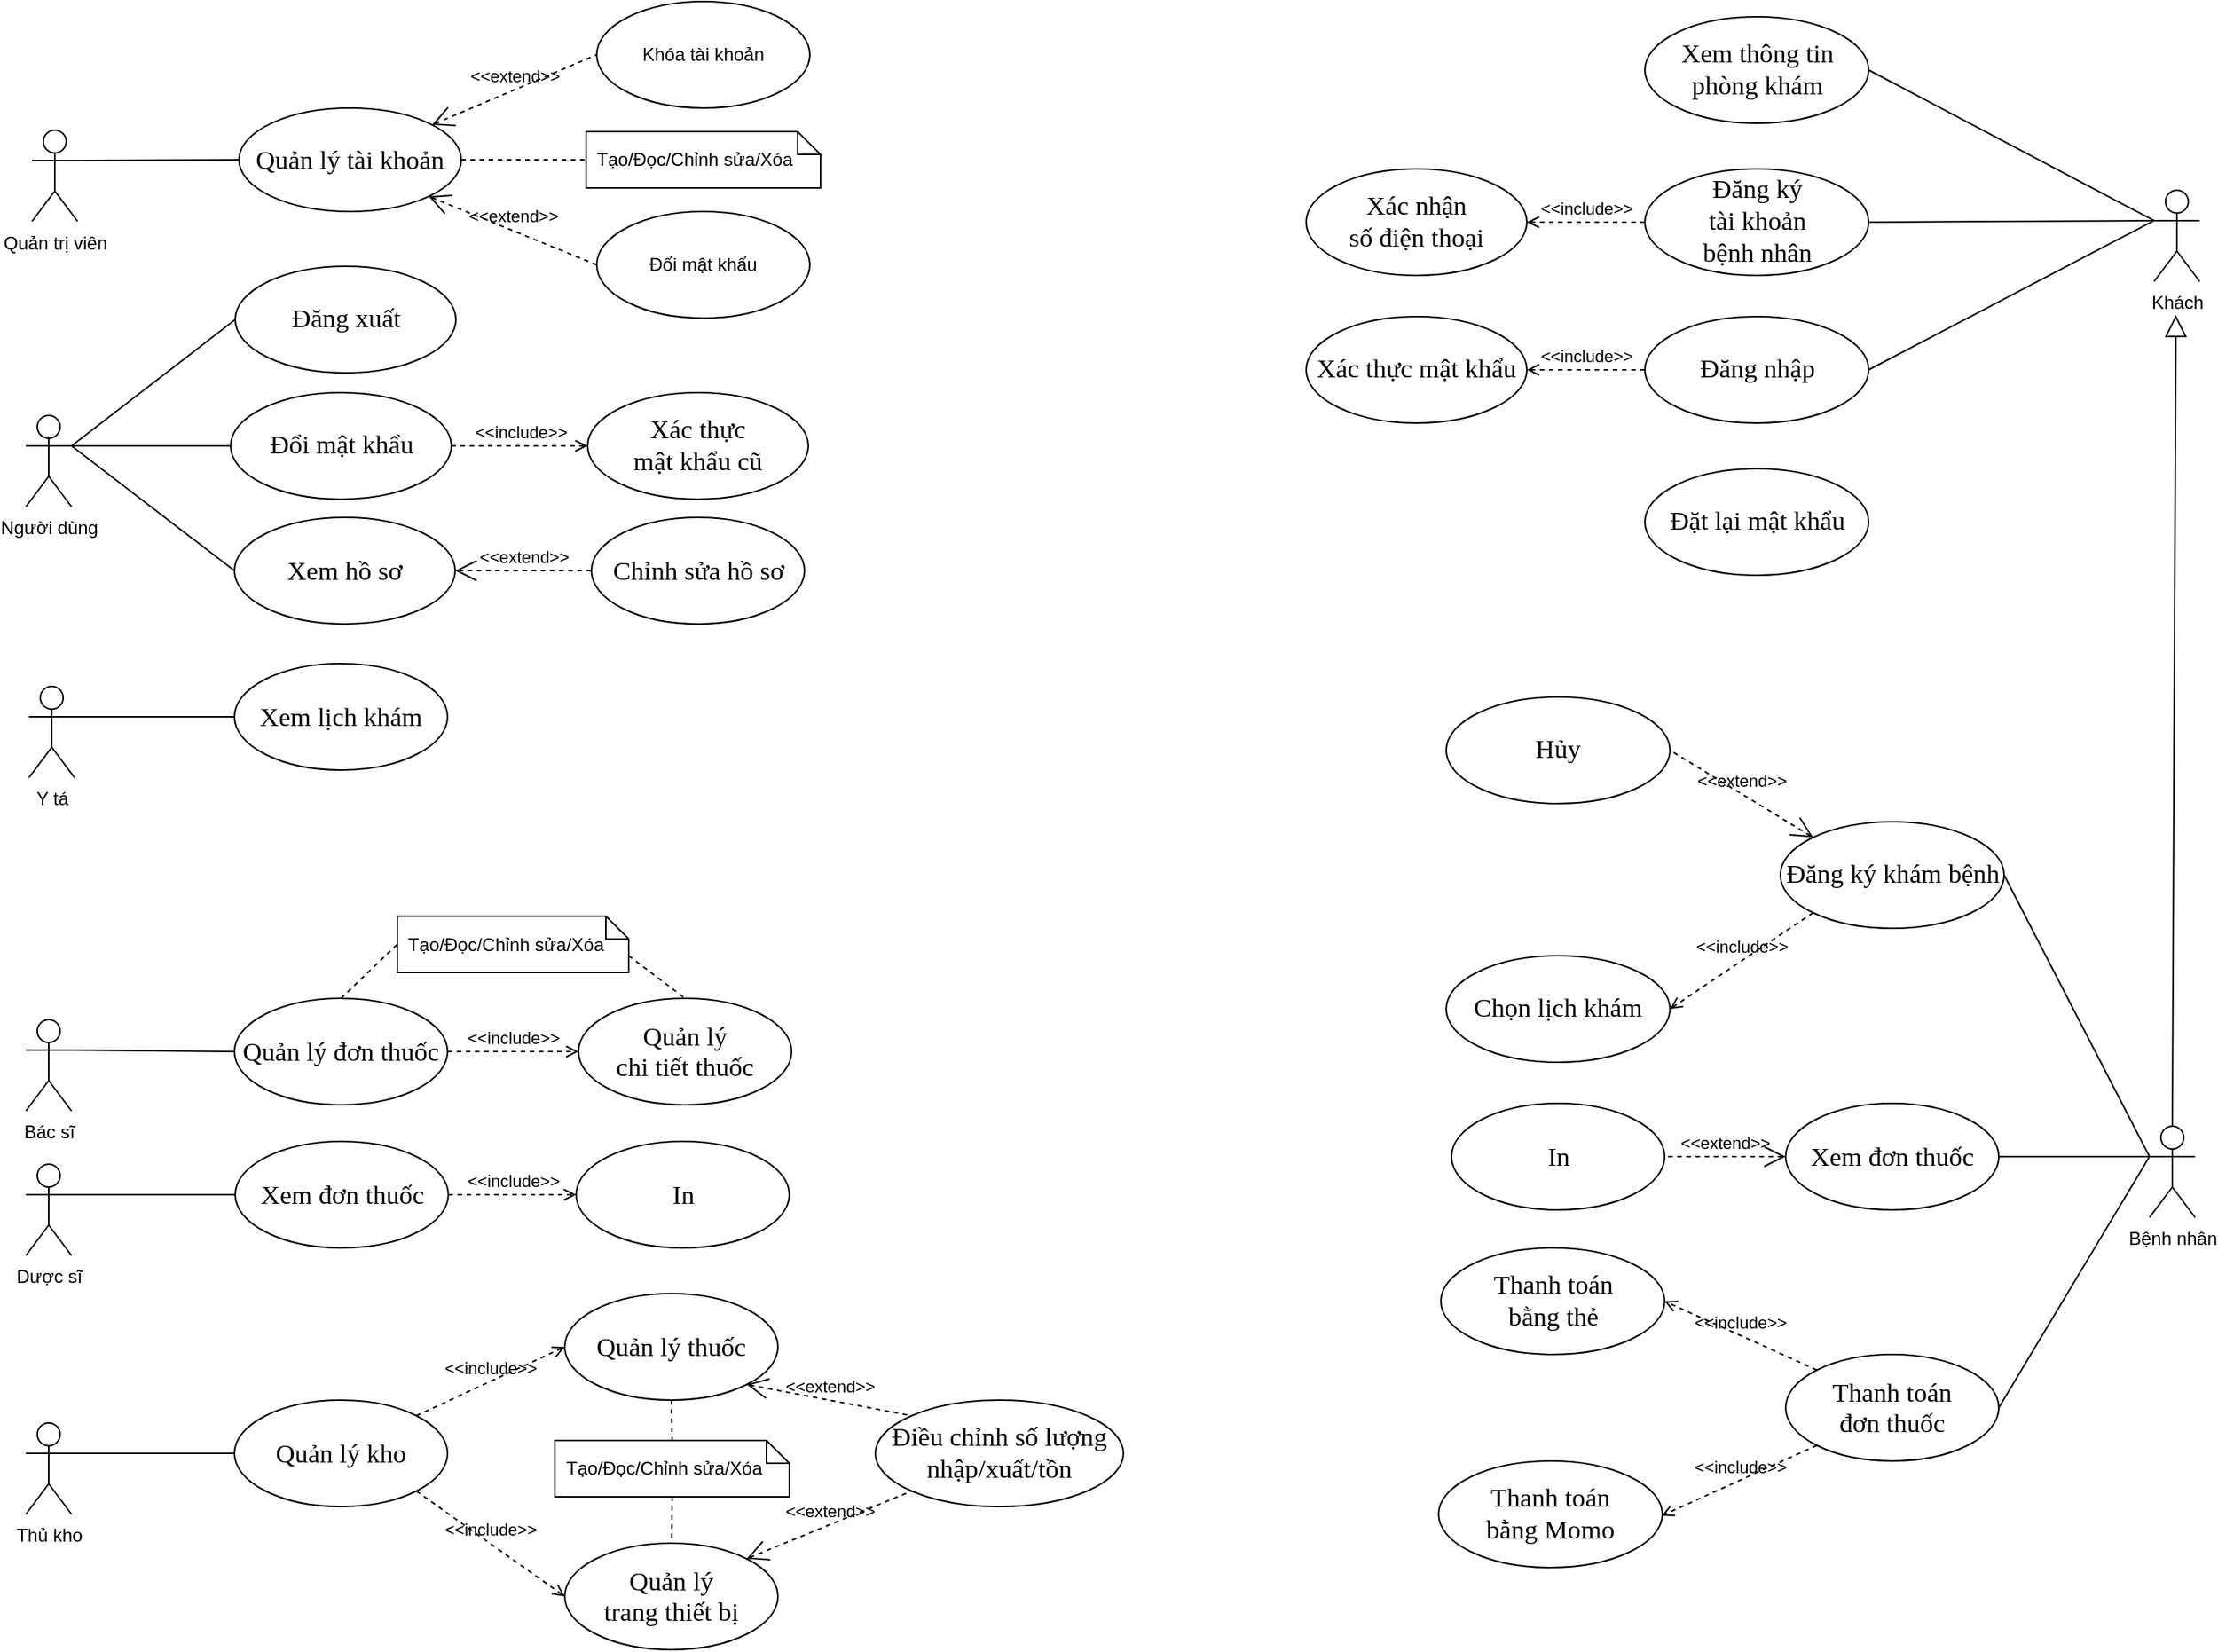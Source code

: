 <mxfile>
    <diagram id="-ITIplBQpWQnbig9K1bM" name="ca">
        <mxGraphModel dx="947" dy="439" grid="0" gridSize="10" guides="1" tooltips="1" connect="1" arrows="1" fold="1" page="1" pageScale="1" pageWidth="850" pageHeight="1100" math="0" shadow="0">
            <root>
                <mxCell id="0"/>
                <mxCell id="1" parent="0"/>
                <mxCell id="21" value="&lt;span lang=&quot;EN-US&quot; style=&quot;font-size: 13.0pt ; line-height: 115% ; font-family: &amp;#34;times new roman&amp;#34; , serif&quot;&gt;Quản&lt;/span&gt;&lt;span style=&quot;font-size: 13.0pt ; line-height: 115% ; font-family: &amp;#34;times new roman&amp;#34; , serif&quot;&gt; lý tài khoản&lt;/span&gt;" style="ellipse;whiteSpace=wrap;html=1;" parent="1" vertex="1">
                    <mxGeometry x="202" y="80" width="146" height="68" as="geometry"/>
                </mxCell>
                <mxCell id="22" value="Quản trị viên" style="shape=umlActor;verticalLabelPosition=bottom;verticalAlign=top;html=1;" parent="1" vertex="1">
                    <mxGeometry x="66" y="94.5" width="30" height="60" as="geometry"/>
                </mxCell>
                <mxCell id="25" value="&lt;span style=&quot;font-size: 13.0pt ; line-height: 115% ; font-family: &amp;#34;times new roman&amp;#34; , serif&quot;&gt;Xem hồ sơ&lt;/span&gt;" style="ellipse;whiteSpace=wrap;html=1;" parent="1" vertex="1">
                    <mxGeometry x="199" y="349" width="145" height="70" as="geometry"/>
                </mxCell>
                <mxCell id="28" value="Người dùng" style="shape=umlActor;verticalLabelPosition=bottom;verticalAlign=top;html=1;" parent="1" vertex="1">
                    <mxGeometry x="62" y="282" width="30" height="60" as="geometry"/>
                </mxCell>
                <mxCell id="30" value="&lt;span style=&quot;font-size: 13.0pt ; line-height: 115% ; font-family: &amp;#34;times new roman&amp;#34; , serif&quot;&gt;Xem lịch khám&lt;/span&gt;" style="ellipse;whiteSpace=wrap;html=1;" parent="1" vertex="1">
                    <mxGeometry x="199" y="445" width="140" height="70" as="geometry"/>
                </mxCell>
                <mxCell id="32" value="Y tá" style="shape=umlActor;verticalLabelPosition=bottom;verticalAlign=top;html=1;" parent="1" vertex="1">
                    <mxGeometry x="64" y="460" width="30" height="60" as="geometry"/>
                </mxCell>
                <mxCell id="46" value="Bác sĩ" style="shape=umlActor;verticalLabelPosition=bottom;verticalAlign=top;html=1;" parent="1" vertex="1">
                    <mxGeometry x="62" y="679" width="30" height="60" as="geometry"/>
                </mxCell>
                <mxCell id="55" value="Dược sĩ" style="shape=umlActor;verticalLabelPosition=bottom;verticalAlign=top;html=1;" parent="1" vertex="1">
                    <mxGeometry x="62" y="774" width="30" height="60" as="geometry"/>
                </mxCell>
                <mxCell id="60" value="&lt;span lang=&quot;EN-US&quot; style=&quot;font-size: 13pt ; line-height: 19.933px ; font-family: &amp;#34;times new roman&amp;#34; , serif&quot;&gt;Quản&lt;/span&gt;&lt;span style=&quot;font-size: 13pt ; line-height: 19.933px ; font-family: &amp;#34;times new roman&amp;#34; , serif&quot;&gt;&amp;nbsp;lý đơn thuốc&lt;/span&gt;" style="ellipse;whiteSpace=wrap;html=1;" parent="1" vertex="1">
                    <mxGeometry x="199" y="665" width="140" height="70" as="geometry"/>
                </mxCell>
                <mxCell id="62" value="" style="edgeStyle=none;html=1;endArrow=none;verticalAlign=bottom;exitX=1;exitY=0.333;exitDx=0;exitDy=0;exitPerimeter=0;entryX=0;entryY=0.5;entryDx=0;entryDy=0;" parent="1" source="22" target="21" edge="1">
                    <mxGeometry width="160" relative="1" as="geometry">
                        <mxPoint x="95" y="154" as="sourcePoint"/>
                        <mxPoint x="375" y="259" as="targetPoint"/>
                    </mxGeometry>
                </mxCell>
                <mxCell id="63" value="" style="edgeStyle=none;html=1;endArrow=none;verticalAlign=bottom;exitX=1;exitY=0.333;exitDx=0;exitDy=0;exitPerimeter=0;entryX=0;entryY=0.5;entryDx=0;entryDy=0;" parent="1" source="28" target="25" edge="1">
                    <mxGeometry width="160" relative="1" as="geometry">
                        <mxPoint x="102" y="281" as="sourcePoint"/>
                        <mxPoint x="212" y="245" as="targetPoint"/>
                    </mxGeometry>
                </mxCell>
                <mxCell id="64" value="" style="edgeStyle=none;html=1;endArrow=none;verticalAlign=bottom;exitX=1;exitY=0.333;exitDx=0;exitDy=0;exitPerimeter=0;entryX=0;entryY=0.5;entryDx=0;entryDy=0;" parent="1" source="32" target="30" edge="1">
                    <mxGeometry width="160" relative="1" as="geometry">
                        <mxPoint x="102" y="489" as="sourcePoint"/>
                        <mxPoint x="212" y="412" as="targetPoint"/>
                    </mxGeometry>
                </mxCell>
                <mxCell id="69" value="&lt;span lang=&quot;EN-US&quot; style=&quot;font-size: 13pt ; line-height: 19.933px ; font-family: &amp;#34;times new roman&amp;#34; , serif&quot;&gt;Quản&lt;/span&gt;&lt;span style=&quot;font-size: 13pt ; line-height: 19.933px ; font-family: &amp;#34;times new roman&amp;#34; , serif&quot;&gt;&amp;nbsp;lý kho&lt;/span&gt;" style="ellipse;whiteSpace=wrap;html=1;" parent="1" vertex="1">
                    <mxGeometry x="199" y="929" width="140" height="70" as="geometry"/>
                </mxCell>
                <mxCell id="70" value="" style="edgeStyle=none;html=1;endArrow=none;verticalAlign=bottom;exitX=1;exitY=0.333;exitDx=0;exitDy=0;exitPerimeter=0;entryX=0;entryY=0.5;entryDx=0;entryDy=0;" parent="1" source="67" target="69" edge="1">
                    <mxGeometry width="160" relative="1" as="geometry">
                        <mxPoint x="102" y="864" as="sourcePoint"/>
                        <mxPoint x="212" y="635" as="targetPoint"/>
                    </mxGeometry>
                </mxCell>
                <mxCell id="67" value="Thủ kho" style="shape=umlActor;verticalLabelPosition=bottom;verticalAlign=top;html=1;" parent="1" vertex="1">
                    <mxGeometry x="62" y="944" width="30" height="60" as="geometry"/>
                </mxCell>
                <mxCell id="84" value="" style="endArrow=none;dashed=1;html=1;entryX=0;entryY=0.5;entryDx=0;entryDy=0;entryPerimeter=0;exitX=1;exitY=0.5;exitDx=0;exitDy=0;" parent="1" source="21" target="91" edge="1">
                    <mxGeometry width="50" height="50" relative="1" as="geometry">
                        <mxPoint x="351" y="108" as="sourcePoint"/>
                        <mxPoint x="395.0" y="114" as="targetPoint"/>
                    </mxGeometry>
                </mxCell>
                <mxCell id="91" value="Tạo/Đọc/Chỉnh sửa/Xóa" style="shape=note;size=15;spacingLeft=5;align=left;whiteSpace=wrap;" parent="1" vertex="1">
                    <mxGeometry x="430" y="95.5" width="154" height="37" as="geometry"/>
                </mxCell>
                <mxCell id="97" value="&lt;span style=&quot;font-size: 13.0pt ; line-height: 115% ; font-family: &amp;#34;times new roman&amp;#34; , serif&quot;&gt;Chỉnh sửa hồ sơ&lt;/span&gt;" style="ellipse;whiteSpace=wrap;html=1;" parent="1" vertex="1">
                    <mxGeometry x="433.5" y="349" width="140" height="70" as="geometry"/>
                </mxCell>
                <mxCell id="98" value="&amp;lt;&amp;lt;extend&amp;gt;&amp;gt;" style="edgeStyle=none;html=1;startArrow=open;endArrow=none;startSize=12;verticalAlign=bottom;dashed=1;labelBackgroundColor=none;exitX=1;exitY=0.5;exitDx=0;exitDy=0;entryX=0;entryY=0.5;entryDx=0;entryDy=0;" parent="1" source="25" target="97" edge="1">
                    <mxGeometry width="160" relative="1" as="geometry">
                        <mxPoint x="363" y="341" as="sourcePoint"/>
                        <mxPoint x="523" y="341" as="targetPoint"/>
                    </mxGeometry>
                </mxCell>
                <mxCell id="102" value="Bệnh nhân" style="shape=umlActor;verticalLabelPosition=bottom;verticalAlign=top;html=1;" parent="1" vertex="1">
                    <mxGeometry x="1457" y="749" width="30" height="60" as="geometry"/>
                </mxCell>
                <mxCell id="103" value="&lt;font face=&quot;times new roman, serif&quot;&gt;&lt;span style=&quot;font-size: 17.333px&quot;&gt;Đăng ký khám bệnh&lt;/span&gt;&lt;/font&gt;" style="ellipse;whiteSpace=wrap;html=1;" parent="1" vertex="1">
                    <mxGeometry x="1214.5" y="549" width="147" height="70" as="geometry"/>
                </mxCell>
                <mxCell id="105" value="" style="edgeStyle=none;html=1;endArrow=none;verticalAlign=bottom;exitX=1;exitY=0.5;exitDx=0;exitDy=0;entryX=0;entryY=0.333;entryDx=0;entryDy=0;entryPerimeter=0;" parent="1" source="103" target="102" edge="1">
                    <mxGeometry width="160" relative="1" as="geometry">
                        <mxPoint x="790.5" y="738" as="sourcePoint"/>
                        <mxPoint x="900.5" y="604" as="targetPoint"/>
                    </mxGeometry>
                </mxCell>
                <mxCell id="107" value="&lt;font face=&quot;times new roman, serif&quot;&gt;&lt;span style=&quot;font-size: 17.333px&quot;&gt;Chọn lịch khám&lt;/span&gt;&lt;/font&gt;" style="ellipse;whiteSpace=wrap;html=1;" parent="1" vertex="1">
                    <mxGeometry x="995" y="637" width="147" height="70" as="geometry"/>
                </mxCell>
                <mxCell id="108" value="&amp;lt;&amp;lt;include&amp;gt;&amp;gt;" style="edgeStyle=none;html=1;endArrow=open;verticalAlign=bottom;dashed=1;labelBackgroundColor=none;entryX=1;entryY=0.5;entryDx=0;entryDy=0;exitX=0;exitY=1;exitDx=0;exitDy=0;" parent="1" source="103" target="107" edge="1">
                    <mxGeometry width="160" relative="1" as="geometry">
                        <mxPoint x="941" y="641" as="sourcePoint"/>
                        <mxPoint x="1101" y="641" as="targetPoint"/>
                    </mxGeometry>
                </mxCell>
                <mxCell id="111" value="&lt;span style=&quot;text-align: left&quot;&gt;Khóa tài khoản&lt;/span&gt;" style="ellipse;whiteSpace=wrap;html=1;" parent="1" vertex="1">
                    <mxGeometry x="437" y="10" width="140" height="70" as="geometry"/>
                </mxCell>
                <mxCell id="112" value="&amp;lt;&amp;lt;extend&amp;gt;&amp;gt;" style="edgeStyle=none;html=1;startArrow=open;endArrow=none;startSize=12;verticalAlign=bottom;dashed=1;labelBackgroundColor=none;entryX=0;entryY=0.5;entryDx=0;entryDy=0;" parent="1" source="21" target="111" edge="1">
                    <mxGeometry width="160" relative="1" as="geometry">
                        <mxPoint x="347" y="115" as="sourcePoint"/>
                        <mxPoint x="523" y="151" as="targetPoint"/>
                    </mxGeometry>
                </mxCell>
                <mxCell id="119" value="&lt;span style=&quot;text-align: left&quot;&gt;Đổi mật khẩu&lt;/span&gt;" style="ellipse;whiteSpace=wrap;html=1;" parent="1" vertex="1">
                    <mxGeometry x="437" y="148" width="140" height="70" as="geometry"/>
                </mxCell>
                <mxCell id="120" value="&amp;lt;&amp;lt;extend&amp;gt;&amp;gt;" style="edgeStyle=none;html=1;startArrow=open;endArrow=none;startSize=12;verticalAlign=bottom;dashed=1;labelBackgroundColor=none;entryX=0;entryY=0.5;entryDx=0;entryDy=0;exitX=1;exitY=1;exitDx=0;exitDy=0;" parent="1" source="21" target="119" edge="1">
                    <mxGeometry width="160" relative="1" as="geometry">
                        <mxPoint x="340.848" y="102.105" as="sourcePoint"/>
                        <mxPoint x="533" y="161" as="targetPoint"/>
                    </mxGeometry>
                </mxCell>
                <mxCell id="123" value="&lt;font face=&quot;times new roman, serif&quot;&gt;&lt;span style=&quot;font-size: 17.333px&quot;&gt;Hủy&lt;/span&gt;&lt;/font&gt;" style="ellipse;whiteSpace=wrap;html=1;" parent="1" vertex="1">
                    <mxGeometry x="995" y="467" width="147" height="70" as="geometry"/>
                </mxCell>
                <mxCell id="124" value="&amp;lt;&amp;lt;extend&amp;gt;&amp;gt;" style="edgeStyle=none;html=1;startArrow=open;endArrow=none;startSize=12;verticalAlign=bottom;dashed=1;labelBackgroundColor=none;exitX=0;exitY=0;exitDx=0;exitDy=0;entryX=1;entryY=0.5;entryDx=0;entryDy=0;" parent="1" source="103" target="123" edge="1">
                    <mxGeometry width="160" relative="1" as="geometry">
                        <mxPoint x="1003" y="440" as="sourcePoint"/>
                        <mxPoint x="1093" y="440" as="targetPoint"/>
                    </mxGeometry>
                </mxCell>
                <mxCell id="131" value="&lt;font face=&quot;times new roman, serif&quot;&gt;&lt;span style=&quot;font-size: 17.333px&quot;&gt;Đăng ký&lt;br&gt;tài khoản&lt;br&gt;bệnh nhân&lt;/span&gt;&lt;/font&gt;" style="ellipse;whiteSpace=wrap;html=1;" parent="1" vertex="1">
                    <mxGeometry x="1125.5" y="120" width="147" height="70" as="geometry"/>
                </mxCell>
                <mxCell id="132" value="Khách" style="shape=umlActor;verticalLabelPosition=bottom;verticalAlign=top;html=1;" parent="1" vertex="1">
                    <mxGeometry x="1460" y="134" width="30" height="60" as="geometry"/>
                </mxCell>
                <mxCell id="133" value="" style="edgeStyle=none;html=1;endArrow=none;verticalAlign=bottom;entryX=0;entryY=0.333;entryDx=0;entryDy=0;entryPerimeter=0;exitX=1;exitY=0.5;exitDx=0;exitDy=0;" parent="1" source="131" target="132" edge="1">
                    <mxGeometry width="160" relative="1" as="geometry">
                        <mxPoint x="1097" y="223" as="sourcePoint"/>
                        <mxPoint x="1257" y="223" as="targetPoint"/>
                    </mxGeometry>
                </mxCell>
                <mxCell id="134" value="&lt;font face=&quot;times new roman, serif&quot;&gt;&lt;span style=&quot;font-size: 17.333px&quot;&gt;Đăng nhập&lt;/span&gt;&lt;/font&gt;" style="ellipse;whiteSpace=wrap;html=1;" parent="1" vertex="1">
                    <mxGeometry x="1125.5" y="217" width="147" height="70" as="geometry"/>
                </mxCell>
                <mxCell id="138" value="" style="edgeStyle=none;html=1;endArrow=none;verticalAlign=bottom;entryX=0;entryY=0.333;entryDx=0;entryDy=0;entryPerimeter=0;exitX=1;exitY=0.5;exitDx=0;exitDy=0;" parent="1" source="134" target="132" edge="1">
                    <mxGeometry width="160" relative="1" as="geometry">
                        <mxPoint x="1282.5" y="99" as="sourcePoint"/>
                        <mxPoint x="1470" y="164" as="targetPoint"/>
                    </mxGeometry>
                </mxCell>
                <mxCell id="139" value="" style="edgeStyle=none;html=1;endArrow=block;endFill=0;endSize=12;verticalAlign=bottom;exitX=0.5;exitY=0;exitDx=0;exitDy=0;exitPerimeter=0;" parent="1" source="102" edge="1">
                    <mxGeometry width="160" relative="1" as="geometry">
                        <mxPoint x="1474.29" y="438" as="sourcePoint"/>
                        <mxPoint x="1474.29" y="216" as="targetPoint"/>
                        <Array as="points">
                            <mxPoint x="1474.29" y="238"/>
                        </Array>
                    </mxGeometry>
                </mxCell>
                <mxCell id="141" value="&lt;font face=&quot;times new roman, serif&quot;&gt;&lt;span style=&quot;font-size: 17.333px&quot;&gt;Đăng xuất&lt;/span&gt;&lt;/font&gt;" style="ellipse;whiteSpace=wrap;html=1;" parent="1" vertex="1">
                    <mxGeometry x="199.5" y="184" width="145" height="70" as="geometry"/>
                </mxCell>
                <mxCell id="142" value="" style="edgeStyle=none;html=1;endArrow=none;verticalAlign=bottom;exitX=1;exitY=0.333;exitDx=0;exitDy=0;exitPerimeter=0;entryX=0;entryY=0.5;entryDx=0;entryDy=0;" parent="1" source="28" target="141" edge="1">
                    <mxGeometry width="160" relative="1" as="geometry">
                        <mxPoint x="117" y="276" as="sourcePoint"/>
                        <mxPoint x="227" y="323" as="targetPoint"/>
                    </mxGeometry>
                </mxCell>
                <mxCell id="145" value="&lt;font face=&quot;times new roman, serif&quot;&gt;&lt;span style=&quot;font-size: 17.333px&quot;&gt;Xem thông tin phòng khám&lt;/span&gt;&lt;/font&gt;" style="ellipse;whiteSpace=wrap;html=1;" parent="1" vertex="1">
                    <mxGeometry x="1125.5" y="20" width="147" height="70" as="geometry"/>
                </mxCell>
                <mxCell id="147" value="" style="edgeStyle=none;html=1;endArrow=none;verticalAlign=bottom;exitX=1;exitY=0.5;exitDx=0;exitDy=0;entryX=0;entryY=0.333;entryDx=0;entryDy=0;entryPerimeter=0;" parent="1" source="145" target="132" edge="1">
                    <mxGeometry width="160" relative="1" as="geometry">
                        <mxPoint x="1282.5" y="165" as="sourcePoint"/>
                        <mxPoint x="1454" y="90" as="targetPoint"/>
                    </mxGeometry>
                </mxCell>
                <mxCell id="148" value="&lt;font face=&quot;times new roman, serif&quot;&gt;&lt;span style=&quot;font-size: 17.333px&quot;&gt;Đổi mật khẩu&lt;/span&gt;&lt;/font&gt;" style="ellipse;whiteSpace=wrap;html=1;" parent="1" vertex="1">
                    <mxGeometry x="196.5" y="267" width="145" height="70" as="geometry"/>
                </mxCell>
                <mxCell id="149" value="" style="edgeStyle=none;html=1;endArrow=none;verticalAlign=bottom;exitX=1;exitY=0.333;exitDx=0;exitDy=0;exitPerimeter=0;entryX=0;entryY=0.5;entryDx=0;entryDy=0;" parent="1" source="28" target="148" edge="1">
                    <mxGeometry width="160" relative="1" as="geometry">
                        <mxPoint x="102" y="274" as="sourcePoint"/>
                        <mxPoint x="209.5" y="229" as="targetPoint"/>
                    </mxGeometry>
                </mxCell>
                <mxCell id="150" value="&lt;font face=&quot;times new roman, serif&quot;&gt;&lt;span style=&quot;font-size: 17.333px&quot;&gt;Xác thực&lt;br&gt;mật khẩu cũ&lt;/span&gt;&lt;/font&gt;" style="ellipse;whiteSpace=wrap;html=1;" parent="1" vertex="1">
                    <mxGeometry x="431" y="267" width="145" height="70" as="geometry"/>
                </mxCell>
                <mxCell id="151" value="&amp;lt;&amp;lt;include&amp;gt;&amp;gt;" style="edgeStyle=none;html=1;endArrow=open;verticalAlign=bottom;dashed=1;labelBackgroundColor=none;exitX=1;exitY=0.5;exitDx=0;exitDy=0;entryX=0;entryY=0.5;entryDx=0;entryDy=0;" parent="1" source="148" target="150" edge="1">
                    <mxGeometry width="160" relative="1" as="geometry">
                        <mxPoint x="430.001" y="435.002" as="sourcePoint"/>
                        <mxPoint x="420" y="302" as="targetPoint"/>
                    </mxGeometry>
                </mxCell>
                <mxCell id="153" value="&lt;font face=&quot;times new roman, serif&quot;&gt;&lt;span style=&quot;font-size: 17.333px&quot;&gt;Xác thực mật khẩu&lt;/span&gt;&lt;/font&gt;" style="ellipse;whiteSpace=wrap;html=1;" parent="1" vertex="1">
                    <mxGeometry x="903" y="217" width="145" height="70" as="geometry"/>
                </mxCell>
                <mxCell id="154" value="&amp;lt;&amp;lt;include&amp;gt;&amp;gt;" style="edgeStyle=none;html=1;endArrow=open;verticalAlign=bottom;dashed=1;labelBackgroundColor=none;exitX=0;exitY=0.5;exitDx=0;exitDy=0;entryX=1;entryY=0.5;entryDx=0;entryDy=0;" parent="1" source="134" target="153" edge="1">
                    <mxGeometry width="160" relative="1" as="geometry">
                        <mxPoint x="871.5" y="-128" as="sourcePoint"/>
                        <mxPoint x="961.0" y="-128" as="targetPoint"/>
                    </mxGeometry>
                </mxCell>
                <mxCell id="157" value="&lt;span lang=&quot;EN-US&quot; style=&quot;font-size: 13.0pt ; line-height: 115% ; font-family: &amp;#34;times new roman&amp;#34; , serif&quot;&gt;Quản&lt;/span&gt;&lt;span style=&quot;font-size: 13.0pt ; line-height: 115% ; font-family: &amp;#34;times new roman&amp;#34; , serif&quot;&gt; lý thuốc&lt;/span&gt;" style="ellipse;whiteSpace=wrap;html=1;" parent="1" vertex="1">
                    <mxGeometry x="416" y="859" width="140" height="70" as="geometry"/>
                </mxCell>
                <mxCell id="158" value="&amp;lt;&amp;lt;include&amp;gt;&amp;gt;" style="edgeStyle=none;html=1;endArrow=open;verticalAlign=bottom;dashed=1;labelBackgroundColor=none;entryX=0;entryY=0.5;entryDx=0;entryDy=0;exitX=1;exitY=0;exitDx=0;exitDy=0;" parent="1" source="69" target="157" edge="1">
                    <mxGeometry width="160" relative="1" as="geometry">
                        <mxPoint x="764.721" y="993.602" as="sourcePoint"/>
                        <mxPoint x="685.5" y="1039" as="targetPoint"/>
                    </mxGeometry>
                </mxCell>
                <mxCell id="161" value="&lt;span style=&quot;font-family: &amp;#34;times new roman&amp;#34; , serif ; font-size: 17.333px&quot;&gt;Điều chỉnh số lượng nhập/xuất/tồn&lt;/span&gt;" style="ellipse;whiteSpace=wrap;html=1;" parent="1" vertex="1">
                    <mxGeometry x="620" y="929" width="163" height="70" as="geometry"/>
                </mxCell>
                <mxCell id="162" value="&amp;lt;&amp;lt;extend&amp;gt;&amp;gt;" style="edgeStyle=none;html=1;startArrow=open;endArrow=none;startSize=12;verticalAlign=bottom;dashed=1;labelBackgroundColor=none;entryX=0;entryY=0;entryDx=0;entryDy=0;exitX=1;exitY=1;exitDx=0;exitDy=0;" parent="1" source="157" target="161" edge="1">
                    <mxGeometry width="160" relative="1" as="geometry">
                        <mxPoint x="536" y="969" as="sourcePoint"/>
                        <mxPoint x="557" y="1008" as="targetPoint"/>
                    </mxGeometry>
                </mxCell>
                <mxCell id="166" value="&amp;lt;&amp;lt;include&amp;gt;&amp;gt;" style="edgeStyle=none;html=1;endArrow=open;verticalAlign=bottom;dashed=1;labelBackgroundColor=none;exitX=1;exitY=1;exitDx=0;exitDy=0;entryX=0;entryY=0.5;entryDx=0;entryDy=0;" parent="1" source="69" target="173" edge="1">
                    <mxGeometry width="160" relative="1" as="geometry">
                        <mxPoint x="339" y="960" as="sourcePoint"/>
                        <mxPoint x="395" y="1077" as="targetPoint"/>
                    </mxGeometry>
                </mxCell>
                <mxCell id="167" value="&amp;lt;&amp;lt;extend&amp;gt;&amp;gt;" style="edgeStyle=none;html=1;startArrow=open;endArrow=none;startSize=12;verticalAlign=bottom;dashed=1;labelBackgroundColor=none;entryX=0;entryY=1;entryDx=0;entryDy=0;exitX=1;exitY=0;exitDx=0;exitDy=0;" parent="1" source="173" target="161" edge="1">
                    <mxGeometry width="160" relative="1" as="geometry">
                        <mxPoint x="572" y="1058" as="sourcePoint"/>
                        <mxPoint x="596" y="988" as="targetPoint"/>
                    </mxGeometry>
                </mxCell>
                <mxCell id="168" value="Tạo/Đọc/Chỉnh sửa/Xóa" style="shape=note;size=15;spacingLeft=5;align=left;whiteSpace=wrap;" parent="1" vertex="1">
                    <mxGeometry x="409.5" y="955.5" width="154" height="37" as="geometry"/>
                </mxCell>
                <mxCell id="169" value="" style="endArrow=none;dashed=1;html=1;entryX=0.5;entryY=0;entryDx=0;entryDy=0;entryPerimeter=0;exitX=0.5;exitY=1;exitDx=0;exitDy=0;" parent="1" source="157" target="168" edge="1">
                    <mxGeometry width="50" height="50" relative="1" as="geometry">
                        <mxPoint x="344.5" y="967.5" as="sourcePoint"/>
                        <mxPoint x="426.5" y="890.5" as="targetPoint"/>
                    </mxGeometry>
                </mxCell>
                <mxCell id="170" value="" style="endArrow=none;dashed=1;html=1;entryX=0.5;entryY=0;entryDx=0;entryDy=0;exitX=0.5;exitY=1;exitDx=0;exitDy=0;exitPerimeter=0;" parent="1" source="168" edge="1">
                    <mxGeometry width="50" height="50" relative="1" as="geometry">
                        <mxPoint x="354.5" y="977.5" as="sourcePoint"/>
                        <mxPoint x="486.25" y="1024" as="targetPoint"/>
                    </mxGeometry>
                </mxCell>
                <mxCell id="171" value="&lt;font face=&quot;times new roman, serif&quot;&gt;&lt;span style=&quot;font-size: 17.333px&quot;&gt;Xác nhận&lt;br&gt;số điện thoại&lt;/span&gt;&lt;/font&gt;" style="ellipse;whiteSpace=wrap;html=1;" parent="1" vertex="1">
                    <mxGeometry x="903" y="120" width="145" height="70" as="geometry"/>
                </mxCell>
                <mxCell id="172" value="&amp;lt;&amp;lt;include&amp;gt;&amp;gt;" style="edgeStyle=none;html=1;endArrow=open;verticalAlign=bottom;dashed=1;labelBackgroundColor=none;exitX=0;exitY=0.5;exitDx=0;exitDy=0;entryX=1;entryY=0.5;entryDx=0;entryDy=0;" parent="1" source="131" target="171" edge="1">
                    <mxGeometry width="160" relative="1" as="geometry">
                        <mxPoint x="1135.5" y="262" as="sourcePoint"/>
                        <mxPoint x="1058" y="262" as="targetPoint"/>
                    </mxGeometry>
                </mxCell>
                <mxCell id="173" value="&lt;span lang=&quot;EN-US&quot; style=&quot;font-size: 13pt ; line-height: 19.933px ; font-family: &amp;#34;times new roman&amp;#34; , serif&quot;&gt;Quản&lt;/span&gt;&lt;span style=&quot;font-size: 13pt ; line-height: 19.933px ; font-family: &amp;#34;times new roman&amp;#34; , serif&quot;&gt;&amp;nbsp;lý&lt;br&gt;trang thiết bị&lt;/span&gt;" style="ellipse;whiteSpace=wrap;html=1;" parent="1" vertex="1">
                    <mxGeometry x="416" y="1023" width="140" height="70" as="geometry"/>
                </mxCell>
                <mxCell id="178" value="" style="edgeStyle=none;html=1;endArrow=none;verticalAlign=bottom;exitX=1;exitY=0.333;exitDx=0;exitDy=0;exitPerimeter=0;entryX=0;entryY=0.5;entryDx=0;entryDy=0;" parent="1" source="46" target="60" edge="1">
                    <mxGeometry width="160" relative="1" as="geometry">
                        <mxPoint x="102" y="914" as="sourcePoint"/>
                        <mxPoint x="196" y="731" as="targetPoint"/>
                    </mxGeometry>
                </mxCell>
                <mxCell id="179" value="Tạo/Đọc/Chỉnh sửa/Xóa" style="shape=note;size=15;spacingLeft=5;align=left;whiteSpace=wrap;" parent="1" vertex="1">
                    <mxGeometry x="306" y="611" width="152" height="37" as="geometry"/>
                </mxCell>
                <mxCell id="181" value="" style="endArrow=none;dashed=1;html=1;entryX=0;entryY=0.5;entryDx=0;entryDy=0;entryPerimeter=0;exitX=0.5;exitY=0;exitDx=0;exitDy=0;" parent="1" source="60" target="179" edge="1">
                    <mxGeometry width="50" height="50" relative="1" as="geometry">
                        <mxPoint x="496" y="879" as="sourcePoint"/>
                        <mxPoint x="496.5" y="905.5" as="targetPoint"/>
                    </mxGeometry>
                </mxCell>
                <mxCell id="183" value="&lt;span lang=&quot;EN-US&quot; style=&quot;font-size: 13pt ; line-height: 19.933px ; font-family: &amp;#34;times new roman&amp;#34; , serif&quot;&gt;Quản&lt;/span&gt;&lt;span style=&quot;font-size: 13pt ; line-height: 19.933px ; font-family: &amp;#34;times new roman&amp;#34; , serif&quot;&gt;&amp;nbsp;lý&lt;br&gt;chi tiết thuốc&lt;/span&gt;" style="ellipse;whiteSpace=wrap;html=1;" parent="1" vertex="1">
                    <mxGeometry x="425" y="665" width="140" height="70" as="geometry"/>
                </mxCell>
                <mxCell id="184" value="&amp;lt;&amp;lt;include&amp;gt;&amp;gt;" style="edgeStyle=none;html=1;endArrow=open;verticalAlign=bottom;dashed=1;labelBackgroundColor=none;entryX=0;entryY=0.5;entryDx=0;entryDy=0;exitX=1;exitY=0.5;exitDx=0;exitDy=0;" parent="1" source="60" target="183" edge="1">
                    <mxGeometry width="160" relative="1" as="geometry">
                        <mxPoint x="361" y="707" as="sourcePoint"/>
                        <mxPoint x="426" y="844" as="targetPoint"/>
                    </mxGeometry>
                </mxCell>
                <mxCell id="186" value="" style="endArrow=none;dashed=1;html=1;entryX=0.5;entryY=0;entryDx=0;entryDy=0;exitX=0;exitY=0;exitDx=152;exitDy=26;exitPerimeter=0;" parent="1" source="179" target="183" edge="1">
                    <mxGeometry width="50" height="50" relative="1" as="geometry">
                        <mxPoint x="279" y="675" as="sourcePoint"/>
                        <mxPoint x="329" y="624.5" as="targetPoint"/>
                    </mxGeometry>
                </mxCell>
                <mxCell id="187" value="&lt;span style=&quot;font-size: 13pt ; line-height: 19.933px ; font-family: &amp;#34;times new roman&amp;#34; , serif&quot;&gt;Xem đơn thuốc&lt;/span&gt;" style="ellipse;whiteSpace=wrap;html=1;" parent="1" vertex="1">
                    <mxGeometry x="199.5" y="759" width="140" height="70" as="geometry"/>
                </mxCell>
                <mxCell id="188" value="" style="edgeStyle=none;html=1;endArrow=none;verticalAlign=bottom;exitX=1;exitY=0.333;exitDx=0;exitDy=0;exitPerimeter=0;entryX=0;entryY=0.5;entryDx=0;entryDy=0;" parent="1" source="55" target="187" edge="1">
                    <mxGeometry width="160" relative="1" as="geometry">
                        <mxPoint x="102" y="709" as="sourcePoint"/>
                        <mxPoint x="209.0" y="710" as="targetPoint"/>
                    </mxGeometry>
                </mxCell>
                <mxCell id="192" value="&lt;span style=&quot;font-size: 13pt ; line-height: 19.933px ; font-family: &amp;#34;times new roman&amp;#34; , serif&quot;&gt;Xem đơn thuốc&lt;/span&gt;" style="ellipse;whiteSpace=wrap;html=1;" parent="1" vertex="1">
                    <mxGeometry x="1218" y="734" width="140" height="70" as="geometry"/>
                </mxCell>
                <mxCell id="193" value="" style="edgeStyle=none;html=1;endArrow=none;verticalAlign=bottom;exitX=1;exitY=0.5;exitDx=0;exitDy=0;entryX=0;entryY=0.333;entryDx=0;entryDy=0;entryPerimeter=0;" parent="1" source="192" target="102" edge="1">
                    <mxGeometry width="160" relative="1" as="geometry">
                        <mxPoint x="1410.5" y="599" as="sourcePoint"/>
                        <mxPoint x="1470" y="598" as="targetPoint"/>
                    </mxGeometry>
                </mxCell>
                <mxCell id="194" value="&lt;span style=&quot;font-size: 13pt ; line-height: 19.933px ; font-family: &amp;#34;times new roman&amp;#34; , serif&quot;&gt;In&lt;/span&gt;" style="ellipse;whiteSpace=wrap;html=1;" parent="1" vertex="1">
                    <mxGeometry x="998.5" y="734" width="140" height="70" as="geometry"/>
                </mxCell>
                <mxCell id="195" value="&amp;lt;&amp;lt;extend&amp;gt;&amp;gt;" style="edgeStyle=none;html=1;startArrow=open;endArrow=none;startSize=12;verticalAlign=bottom;dashed=1;labelBackgroundColor=none;exitX=0;exitY=0.5;exitDx=0;exitDy=0;entryX=1;entryY=0.5;entryDx=0;entryDy=0;" parent="1" source="192" target="194" edge="1">
                    <mxGeometry width="160" relative="1" as="geometry">
                        <mxPoint x="1242.705" y="574.167" as="sourcePoint"/>
                        <mxPoint x="1166.5" y="529" as="targetPoint"/>
                    </mxGeometry>
                </mxCell>
                <mxCell id="198" value="&lt;span style=&quot;font-size: 13pt ; line-height: 19.933px ; font-family: &amp;#34;times new roman&amp;#34; , serif&quot;&gt;In&lt;/span&gt;" style="ellipse;whiteSpace=wrap;html=1;" parent="1" vertex="1">
                    <mxGeometry x="423.5" y="759" width="140" height="70" as="geometry"/>
                </mxCell>
                <mxCell id="203" value="&lt;span style=&quot;font-size: 13pt ; line-height: 19.933px ; font-family: &amp;#34;times new roman&amp;#34; , serif&quot;&gt;Thanh toán&lt;br&gt;đơn thuốc&lt;/span&gt;" style="ellipse;whiteSpace=wrap;html=1;" parent="1" vertex="1">
                    <mxGeometry x="1218" y="899" width="140" height="70" as="geometry"/>
                </mxCell>
                <mxCell id="205" value="" style="edgeStyle=none;html=1;endArrow=none;verticalAlign=bottom;exitX=1;exitY=0.5;exitDx=0;exitDy=0;entryX=0;entryY=0.333;entryDx=0;entryDy=0;entryPerimeter=0;" parent="1" source="203" target="102" edge="1">
                    <mxGeometry width="160" relative="1" as="geometry">
                        <mxPoint x="1371.5" y="594" as="sourcePoint"/>
                        <mxPoint x="1420" y="819" as="targetPoint"/>
                    </mxGeometry>
                </mxCell>
                <mxCell id="206" value="&lt;font face=&quot;times new roman, serif&quot;&gt;&lt;span style=&quot;font-size: 17.333px&quot;&gt;Thanh toán&lt;br&gt;bằng thẻ&lt;/span&gt;&lt;/font&gt;" style="ellipse;whiteSpace=wrap;html=1;" parent="1" vertex="1">
                    <mxGeometry x="991.5" y="829" width="147" height="70" as="geometry"/>
                </mxCell>
                <mxCell id="210" value="&amp;lt;&amp;lt;include&amp;gt;&amp;gt;" style="edgeStyle=none;html=1;endArrow=open;verticalAlign=bottom;dashed=1;labelBackgroundColor=none;exitX=0;exitY=0;exitDx=0;exitDy=0;entryX=1;entryY=0.5;entryDx=0;entryDy=0;" parent="1" source="203" target="206" edge="1">
                    <mxGeometry width="160" relative="1" as="geometry">
                        <mxPoint x="1246.205" y="618.833" as="sourcePoint"/>
                        <mxPoint x="1153" y="985" as="targetPoint"/>
                    </mxGeometry>
                </mxCell>
                <mxCell id="211" value="&lt;font face=&quot;times new roman, serif&quot;&gt;&lt;span style=&quot;font-size: 17.333px&quot;&gt;Thanh toán&lt;br&gt;bằng Momo&lt;/span&gt;&lt;/font&gt;" style="ellipse;whiteSpace=wrap;html=1;" parent="1" vertex="1">
                    <mxGeometry x="990" y="969" width="147" height="70" as="geometry"/>
                </mxCell>
                <mxCell id="212" value="&amp;lt;&amp;lt;include&amp;gt;&amp;gt;" style="edgeStyle=none;html=1;endArrow=open;verticalAlign=bottom;dashed=1;labelBackgroundColor=none;exitX=0;exitY=1;exitDx=0;exitDy=0;entryX=0.997;entryY=0.514;entryDx=0;entryDy=0;entryPerimeter=0;" parent="1" source="203" target="211" edge="1">
                    <mxGeometry width="160" relative="1" as="geometry">
                        <mxPoint x="1228" y="944" as="sourcePoint"/>
                        <mxPoint x="1148.5" y="899" as="targetPoint"/>
                    </mxGeometry>
                </mxCell>
                <mxCell id="213" value="&amp;lt;&amp;lt;include&amp;gt;&amp;gt;" style="edgeStyle=none;html=1;endArrow=open;verticalAlign=bottom;dashed=1;labelBackgroundColor=none;entryX=0;entryY=0.5;entryDx=0;entryDy=0;exitX=1;exitY=0.5;exitDx=0;exitDy=0;" parent="1" source="187" target="198" edge="1">
                    <mxGeometry width="160" relative="1" as="geometry">
                        <mxPoint x="349" y="710" as="sourcePoint"/>
                        <mxPoint x="435" y="710" as="targetPoint"/>
                    </mxGeometry>
                </mxCell>
                <mxCell id="214" value="&lt;font face=&quot;times new roman, serif&quot;&gt;&lt;span style=&quot;font-size: 17.333px&quot;&gt;Đặt lại mật khẩu&lt;/span&gt;&lt;/font&gt;" style="ellipse;whiteSpace=wrap;html=1;" vertex="1" parent="1">
                    <mxGeometry x="1125.5" y="317" width="147" height="70" as="geometry"/>
                </mxCell>
            </root>
        </mxGraphModel>
    </diagram>
</mxfile>